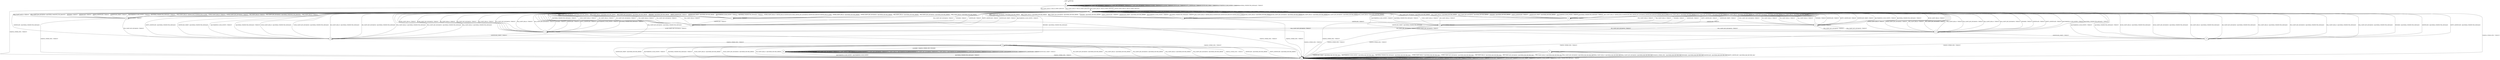 digraph g {
	graph [name=g];
	s0	[label=s0,
		shape=circle];
	s0 -> s0	[key=0,
		label="ECDH_CLIENT_KEY_EXCHANGE / TIMEOUT"];
	s0 -> s0	[key=1,
		label="DH_CLIENT_KEY_EXCHANGE / TIMEOUT"];
	s0 -> s0	[key=2,
		label="PSK_CLIENT_KEY_EXCHANGE / TIMEOUT"];
	s0 -> s0	[key=3,
		label="RSA_CLIENT_KEY_EXCHANGE / TIMEOUT"];
	s0 -> s0	[key=4,
		label="FINISHED / TIMEOUT"];
	s0 -> s0	[key=5,
		label="APPLICATION / TIMEOUT"];
	s0 -> s0	[key=6,
		label="CERTIFICATE / TIMEOUT"];
	s0 -> s0	[key=7,
		label="EMPTY_CERTIFICATE / TIMEOUT"];
	s0 -> s0	[key=8,
		label="CERTIFICATE_VERIFY / TIMEOUT"];
	s0 -> s0	[key=9,
		label="Alert(WARNING,CLOSE_NOTIFY) / TIMEOUT"];
	s0 -> s0	[key=10,
		label="Alert(FATAL,UNEXPECTED_MESSAGE) / TIMEOUT"];
	s1	[label=s1,
		shape=circle];
	s0 -> s1	[key=0,
		label="ECDH_CLIENT_HELLO / HELLO_VERIFY_REQUEST"];
	s0 -> s1	[key=1,
		label="DH_CLIENT_HELLO / HELLO_VERIFY_REQUEST"];
	s0 -> s1	[key=2,
		label="PSK_CLIENT_HELLO / HELLO_VERIFY_REQUEST"];
	s0 -> s1	[key=3,
		label="RSA_CLIENT_HELLO / HELLO_VERIFY_REQUEST"];
	s3	[label=s3,
		shape=circle];
	s0 -> s3	[key=0,
		label="CHANGE_CIPHER_SPEC / TIMEOUT"];
	s1 -> s1	[key=0,
		label="ECDH_CLIENT_KEY_EXCHANGE / TIMEOUT"];
	s1 -> s1	[key=1,
		label="DH_CLIENT_KEY_EXCHANGE / TIMEOUT"];
	s1 -> s1	[key=2,
		label="PSK_CLIENT_KEY_EXCHANGE / TIMEOUT"];
	s1 -> s1	[key=3,
		label="RSA_CLIENT_KEY_EXCHANGE / TIMEOUT"];
	s1 -> s1	[key=4,
		label="FINISHED / TIMEOUT"];
	s1 -> s1	[key=5,
		label="APPLICATION / TIMEOUT"];
	s1 -> s1	[key=6,
		label="CERTIFICATE / TIMEOUT"];
	s1 -> s1	[key=7,
		label="EMPTY_CERTIFICATE / TIMEOUT"];
	s1 -> s1	[key=8,
		label="CERTIFICATE_VERIFY / TIMEOUT"];
	s1 -> s1	[key=9,
		label="Alert(WARNING,CLOSE_NOTIFY) / TIMEOUT"];
	s1 -> s1	[key=10,
		label="Alert(FATAL,UNEXPECTED_MESSAGE) / TIMEOUT"];
	s2	[label=s2,
		shape=circle];
	s1 -> s2	[key=0,
		label="RSA_CLIENT_HELLO / SERVER_HELLO,CERTIFICATE,CERTIFICATE_REQUEST,SERVER_HELLO_DONE"];
	s1 -> s3	[key=0,
		label="CHANGE_CIPHER_SPEC / TIMEOUT"];
	s4	[label=s4,
		shape=circle];
	s1 -> s4	[key=0,
		label="PSK_CLIENT_HELLO / SERVER_HELLO,SERVER_HELLO_DONE"];
	s7	[label=s7,
		shape=circle];
	s1 -> s7	[key=0,
		label="ECDH_CLIENT_HELLO / SERVER_HELLO,CERTIFICATE,ECDHE_SERVER_KEY_EXCHANGE,CERTIFICATE_REQUEST,SERVER_HELLO_DONE"];
	s11	[label=s11,
		shape=circle];
	s1 -> s11	[key=0,
		label="DH_CLIENT_HELLO / SERVER_HELLO,CERTIFICATE,DHE_SERVER_KEY_EXCHANGE,CERTIFICATE_REQUEST,SERVER_HELLO_DONE"];
	s2 -> s1	[key=0,
		label="ECDH_CLIENT_HELLO / Alert(FATAL,DECODE_ERROR)"];
	s2 -> s1	[key=1,
		label="ECDH_CLIENT_KEY_EXCHANGE / Alert(FATAL,DECODE_ERROR)"];
	s2 -> s1	[key=2,
		label="DH_CLIENT_HELLO / Alert(FATAL,DECODE_ERROR)"];
	s2 -> s1	[key=3,
		label="DH_CLIENT_KEY_EXCHANGE / Alert(FATAL,DECODE_ERROR)"];
	s2 -> s1	[key=4,
		label="PSK_CLIENT_HELLO / Alert(FATAL,DECODE_ERROR)"];
	s2 -> s1	[key=5,
		label="PSK_CLIENT_KEY_EXCHANGE / Alert(FATAL,DECODE_ERROR)"];
	s2 -> s1	[key=6,
		label="RSA_CLIENT_HELLO / Alert(FATAL,DECODE_ERROR)"];
	s2 -> s1	[key=7,
		label="RSA_CLIENT_KEY_EXCHANGE / Alert(FATAL,DECODE_ERROR)"];
	s2 -> s1	[key=8,
		label="FINISHED / Alert(FATAL,DECODE_ERROR)"];
	s2 -> s1	[key=9,
		label="EMPTY_CERTIFICATE / TIMEOUT"];
	s2 -> s1	[key=10,
		label="CERTIFICATE_VERIFY / Alert(FATAL,DECODE_ERROR)"];
	s2 -> s1	[key=11,
		label="Alert(WARNING,CLOSE_NOTIFY) / TIMEOUT"];
	s2 -> s1	[key=12,
		label="Alert(FATAL,UNEXPECTED_MESSAGE) / TIMEOUT"];
	s2 -> s2	[key=0,
		label="APPLICATION / TIMEOUT"];
	s2 -> s3	[key=0,
		label="CHANGE_CIPHER_SPEC / TIMEOUT"];
	s6	[label=s6,
		shape=circle];
	s2 -> s6	[key=0,
		label="CERTIFICATE / TIMEOUT"];
	s3 -> s3	[key=0,
		label="ECDH_CLIENT_HELLO / TIMEOUT"];
	s3 -> s3	[key=1,
		label="ECDH_CLIENT_KEY_EXCHANGE / TIMEOUT"];
	s3 -> s3	[key=2,
		label="DH_CLIENT_HELLO / TIMEOUT"];
	s3 -> s3	[key=3,
		label="DH_CLIENT_KEY_EXCHANGE / TIMEOUT"];
	s3 -> s3	[key=4,
		label="PSK_CLIENT_HELLO / TIMEOUT"];
	s3 -> s3	[key=5,
		label="PSK_CLIENT_KEY_EXCHANGE / TIMEOUT"];
	s3 -> s3	[key=6,
		label="RSA_CLIENT_HELLO / TIMEOUT"];
	s3 -> s3	[key=7,
		label="RSA_CLIENT_KEY_EXCHANGE / TIMEOUT"];
	s3 -> s3	[key=8,
		label="CHANGE_CIPHER_SPEC / TIMEOUT"];
	s3 -> s3	[key=9,
		label="FINISHED / TIMEOUT"];
	s3 -> s3	[key=10,
		label="APPLICATION / TIMEOUT"];
	s3 -> s3	[key=11,
		label="CERTIFICATE / TIMEOUT"];
	s3 -> s3	[key=12,
		label="EMPTY_CERTIFICATE / TIMEOUT"];
	s3 -> s3	[key=13,
		label="CERTIFICATE_VERIFY / TIMEOUT"];
	s3 -> s3	[key=14,
		label="Alert(WARNING,CLOSE_NOTIFY) / TIMEOUT"];
	s3 -> s3	[key=15,
		label="Alert(FATAL,UNEXPECTED_MESSAGE) / TIMEOUT"];
	s4 -> s1	[key=0,
		label="ECDH_CLIENT_HELLO / TIMEOUT"];
	s4 -> s1	[key=1,
		label="ECDH_CLIENT_KEY_EXCHANGE / TIMEOUT"];
	s4 -> s1	[key=2,
		label="DH_CLIENT_HELLO / TIMEOUT"];
	s4 -> s1	[key=3,
		label="DH_CLIENT_KEY_EXCHANGE / Alert(FATAL,UNKNOWN_PSK_IDENTITY)"];
	s4 -> s1	[key=4,
		label="PSK_CLIENT_HELLO / TIMEOUT"];
	s4 -> s1	[key=5,
		label="RSA_CLIENT_HELLO / TIMEOUT"];
	s4 -> s1	[key=6,
		label="RSA_CLIENT_KEY_EXCHANGE / Alert(FATAL,UNKNOWN_PSK_IDENTITY)"];
	s4 -> s1	[key=7,
		label="FINISHED / TIMEOUT"];
	s4 -> s1	[key=8,
		label="CERTIFICATE / TIMEOUT"];
	s4 -> s1	[key=9,
		label="EMPTY_CERTIFICATE / TIMEOUT"];
	s4 -> s1	[key=10,
		label="CERTIFICATE_VERIFY / TIMEOUT"];
	s4 -> s1	[key=11,
		label="Alert(WARNING,CLOSE_NOTIFY) / TIMEOUT"];
	s4 -> s1	[key=12,
		label="Alert(FATAL,UNEXPECTED_MESSAGE) / TIMEOUT"];
	s4 -> s3	[key=0,
		label="CHANGE_CIPHER_SPEC / TIMEOUT"];
	s4 -> s4	[key=0,
		label="APPLICATION / TIMEOUT"];
	s5	[label=s5,
		shape=circle];
	s4 -> s5	[key=0,
		label="PSK_CLIENT_KEY_EXCHANGE / TIMEOUT"];
	s5 -> s1	[key=0,
		label="ECDH_CLIENT_HELLO / Alert(FATAL,UNEXPECTED_MESSAGE)"];
	s5 -> s1	[key=1,
		label="ECDH_CLIENT_KEY_EXCHANGE / Alert(FATAL,UNEXPECTED_MESSAGE)"];
	s5 -> s1	[key=2,
		label="DH_CLIENT_HELLO / Alert(FATAL,UNEXPECTED_MESSAGE)"];
	s5 -> s1	[key=3,
		label="DH_CLIENT_KEY_EXCHANGE / Alert(FATAL,UNEXPECTED_MESSAGE)"];
	s5 -> s1	[key=4,
		label="PSK_CLIENT_HELLO / Alert(FATAL,UNEXPECTED_MESSAGE)"];
	s5 -> s1	[key=5,
		label="PSK_CLIENT_KEY_EXCHANGE / Alert(FATAL,UNEXPECTED_MESSAGE)"];
	s5 -> s1	[key=6,
		label="RSA_CLIENT_HELLO / Alert(FATAL,UNEXPECTED_MESSAGE)"];
	s5 -> s1	[key=7,
		label="RSA_CLIENT_KEY_EXCHANGE / Alert(FATAL,UNEXPECTED_MESSAGE)"];
	s5 -> s1	[key=8,
		label="FINISHED / Alert(FATAL,UNEXPECTED_MESSAGE)"];
	s5 -> s1	[key=9,
		label="CERTIFICATE / Alert(FATAL,UNEXPECTED_MESSAGE)"];
	s5 -> s1	[key=10,
		label="EMPTY_CERTIFICATE / Alert(FATAL,UNEXPECTED_MESSAGE)"];
	s5 -> s1	[key=11,
		label="CERTIFICATE_VERIFY / Alert(FATAL,UNEXPECTED_MESSAGE)"];
	s5 -> s1	[key=12,
		label="Alert(WARNING,CLOSE_NOTIFY) / TIMEOUT"];
	s5 -> s1	[key=13,
		label="Alert(FATAL,UNEXPECTED_MESSAGE) / TIMEOUT"];
	s5 -> s5	[key=0,
		label="APPLICATION / TIMEOUT"];
	s9	[label=s9,
		shape=circle];
	s5 -> s9	[key=0,
		label="CHANGE_CIPHER_SPEC / TIMEOUT"];
	s6 -> s1	[key=0,
		label="ECDH_CLIENT_HELLO / TIMEOUT"];
	s6 -> s1	[key=1,
		label="DH_CLIENT_HELLO / TIMEOUT"];
	s6 -> s1	[key=2,
		label="PSK_CLIENT_HELLO / TIMEOUT"];
	s6 -> s1	[key=3,
		label="RSA_CLIENT_HELLO / TIMEOUT"];
	s6 -> s1	[key=4,
		label="FINISHED / TIMEOUT"];
	s6 -> s1	[key=5,
		label="CERTIFICATE / TIMEOUT"];
	s6 -> s1	[key=6,
		label="EMPTY_CERTIFICATE / TIMEOUT"];
	s6 -> s1	[key=7,
		label="CERTIFICATE_VERIFY / TIMEOUT"];
	s6 -> s1	[key=8,
		label="Alert(WARNING,CLOSE_NOTIFY) / TIMEOUT"];
	s6 -> s1	[key=9,
		label="Alert(FATAL,UNEXPECTED_MESSAGE) / TIMEOUT"];
	s6 -> s3	[key=0,
		label="CHANGE_CIPHER_SPEC / TIMEOUT"];
	s6 -> s6	[key=0,
		label="APPLICATION / TIMEOUT"];
	s13	[label=s13,
		shape=circle];
	s6 -> s13	[key=0,
		label="RSA_CLIENT_KEY_EXCHANGE / TIMEOUT"];
	s14	[label=s14,
		shape=circle];
	s6 -> s14	[key=0,
		label="ECDH_CLIENT_KEY_EXCHANGE / TIMEOUT"];
	s6 -> s14	[key=1,
		label="DH_CLIENT_KEY_EXCHANGE / TIMEOUT"];
	s6 -> s14	[key=2,
		label="PSK_CLIENT_KEY_EXCHANGE / TIMEOUT"];
	s7 -> s1	[key=0,
		label="ECDH_CLIENT_HELLO / Alert(FATAL,DECODE_ERROR)"];
	s7 -> s1	[key=1,
		label="ECDH_CLIENT_KEY_EXCHANGE / Alert(FATAL,DECODE_ERROR)"];
	s7 -> s1	[key=2,
		label="DH_CLIENT_HELLO / Alert(FATAL,DECODE_ERROR)"];
	s7 -> s1	[key=3,
		label="DH_CLIENT_KEY_EXCHANGE / Alert(FATAL,DECODE_ERROR)"];
	s7 -> s1	[key=4,
		label="PSK_CLIENT_HELLO / Alert(FATAL,DECODE_ERROR)"];
	s7 -> s1	[key=5,
		label="PSK_CLIENT_KEY_EXCHANGE / Alert(FATAL,DECODE_ERROR)"];
	s7 -> s1	[key=6,
		label="RSA_CLIENT_HELLO / Alert(FATAL,DECODE_ERROR)"];
	s7 -> s1	[key=7,
		label="RSA_CLIENT_KEY_EXCHANGE / Alert(FATAL,DECODE_ERROR)"];
	s7 -> s1	[key=8,
		label="FINISHED / Alert(FATAL,DECODE_ERROR)"];
	s7 -> s1	[key=9,
		label="EMPTY_CERTIFICATE / TIMEOUT"];
	s7 -> s1	[key=10,
		label="CERTIFICATE_VERIFY / Alert(FATAL,DECODE_ERROR)"];
	s7 -> s1	[key=11,
		label="Alert(WARNING,CLOSE_NOTIFY) / TIMEOUT"];
	s7 -> s1	[key=12,
		label="Alert(FATAL,UNEXPECTED_MESSAGE) / TIMEOUT"];
	s7 -> s3	[key=0,
		label="CHANGE_CIPHER_SPEC / TIMEOUT"];
	s7 -> s7	[key=0,
		label="APPLICATION / TIMEOUT"];
	s8	[label=s8,
		shape=circle];
	s7 -> s8	[key=0,
		label="CERTIFICATE / TIMEOUT"];
	s8 -> s1	[key=0,
		label="ECDH_CLIENT_HELLO / TIMEOUT"];
	s8 -> s1	[key=1,
		label="DH_CLIENT_HELLO / TIMEOUT"];
	s8 -> s1	[key=2,
		label="DH_CLIENT_KEY_EXCHANGE / TIMEOUT"];
	s8 -> s1	[key=3,
		label="PSK_CLIENT_HELLO / TIMEOUT"];
	s8 -> s1	[key=4,
		label="PSK_CLIENT_KEY_EXCHANGE / TIMEOUT"];
	s8 -> s1	[key=5,
		label="RSA_CLIENT_HELLO / TIMEOUT"];
	s8 -> s1	[key=6,
		label="RSA_CLIENT_KEY_EXCHANGE / TIMEOUT"];
	s8 -> s1	[key=7,
		label="FINISHED / TIMEOUT"];
	s8 -> s1	[key=8,
		label="CERTIFICATE / TIMEOUT"];
	s8 -> s1	[key=9,
		label="EMPTY_CERTIFICATE / TIMEOUT"];
	s8 -> s1	[key=10,
		label="CERTIFICATE_VERIFY / TIMEOUT"];
	s8 -> s1	[key=11,
		label="Alert(WARNING,CLOSE_NOTIFY) / TIMEOUT"];
	s8 -> s1	[key=12,
		label="Alert(FATAL,UNEXPECTED_MESSAGE) / TIMEOUT"];
	s8 -> s3	[key=0,
		label="CHANGE_CIPHER_SPEC / TIMEOUT"];
	s8 -> s8	[key=0,
		label="APPLICATION / TIMEOUT"];
	s8 -> s13	[key=0,
		label="ECDH_CLIENT_KEY_EXCHANGE / TIMEOUT"];
	s9 -> s3	[key=0,
		label="ECDH_CLIENT_HELLO / Alert(FATAL,DECODE_ERROR)"];
	s9 -> s3	[key=1,
		label="ECDH_CLIENT_KEY_EXCHANGE / Alert(FATAL,DECODE_ERROR)"];
	s9 -> s3	[key=2,
		label="DH_CLIENT_HELLO / Alert(FATAL,DECODE_ERROR)"];
	s9 -> s3	[key=3,
		label="DH_CLIENT_KEY_EXCHANGE / Alert(FATAL,DECODE_ERROR)"];
	s9 -> s3	[key=4,
		label="PSK_CLIENT_HELLO / Alert(FATAL,DECODE_ERROR)"];
	s9 -> s3	[key=5,
		label="PSK_CLIENT_KEY_EXCHANGE / Alert(FATAL,DECODE_ERROR)"];
	s9 -> s3	[key=6,
		label="RSA_CLIENT_HELLO / Alert(FATAL,DECODE_ERROR)"];
	s9 -> s3	[key=7,
		label="RSA_CLIENT_KEY_EXCHANGE / Alert(FATAL,DECODE_ERROR)"];
	s9 -> s3	[key=8,
		label="CHANGE_CIPHER_SPEC / TIMEOUT"];
	s9 -> s3	[key=9,
		label="CERTIFICATE / Alert(FATAL,DECODE_ERROR)"];
	s9 -> s3	[key=10,
		label="EMPTY_CERTIFICATE / Alert(FATAL,DECODE_ERROR)"];
	s9 -> s3	[key=11,
		label="CERTIFICATE_VERIFY / Alert(FATAL,DECODE_ERROR)"];
	s9 -> s3	[key=12,
		label="Alert(WARNING,CLOSE_NOTIFY) / TIMEOUT"];
	s9 -> s3	[key=13,
		label="Alert(FATAL,UNEXPECTED_MESSAGE) / TIMEOUT"];
	s9 -> s9	[key=0,
		label="APPLICATION / TIMEOUT"];
	s10	[label=s10,
		shape=circle];
	s9 -> s10	[key=0,
		label="FINISHED / CHANGE_CIPHER_SPEC,FINISHED"];
	s10 -> s3	[key=0,
		label="CHANGE_CIPHER_SPEC / TIMEOUT"];
	s10 -> s3	[key=1,
		label="Alert(WARNING,CLOSE_NOTIFY) / Alert(WARNING,CLOSE_NOTIFY)"];
	s10 -> s3	[key=2,
		label="Alert(FATAL,UNEXPECTED_MESSAGE) / TIMEOUT"];
	s10 -> s10	[key=0,
		label="ECDH_CLIENT_HELLO / Alert(WARNING,NO_RENEGOTIATION)"];
	s10 -> s10	[key=1,
		label="ECDH_CLIENT_KEY_EXCHANGE / TIMEOUT"];
	s10 -> s10	[key=2,
		label="DH_CLIENT_HELLO / Alert(WARNING,NO_RENEGOTIATION)"];
	s10 -> s10	[key=3,
		label="DH_CLIENT_KEY_EXCHANGE / TIMEOUT"];
	s10 -> s10	[key=4,
		label="PSK_CLIENT_HELLO / Alert(WARNING,NO_RENEGOTIATION)"];
	s10 -> s10	[key=5,
		label="PSK_CLIENT_KEY_EXCHANGE / TIMEOUT"];
	s10 -> s10	[key=6,
		label="RSA_CLIENT_HELLO / Alert(WARNING,NO_RENEGOTIATION)"];
	s10 -> s10	[key=7,
		label="RSA_CLIENT_KEY_EXCHANGE / TIMEOUT"];
	s10 -> s10	[key=8,
		label="FINISHED / TIMEOUT"];
	s10 -> s10	[key=9,
		label="APPLICATION / APPLICATION"];
	s10 -> s10	[key=10,
		label="CERTIFICATE / TIMEOUT"];
	s10 -> s10	[key=11,
		label="EMPTY_CERTIFICATE / TIMEOUT"];
	s10 -> s10	[key=12,
		label="CERTIFICATE_VERIFY / TIMEOUT"];
	s11 -> s1	[key=0,
		label="ECDH_CLIENT_HELLO / Alert(FATAL,DECODE_ERROR)"];
	s11 -> s1	[key=1,
		label="ECDH_CLIENT_KEY_EXCHANGE / Alert(FATAL,DECODE_ERROR)"];
	s11 -> s1	[key=2,
		label="DH_CLIENT_HELLO / Alert(FATAL,DECODE_ERROR)"];
	s11 -> s1	[key=3,
		label="DH_CLIENT_KEY_EXCHANGE / Alert(FATAL,DECODE_ERROR)"];
	s11 -> s1	[key=4,
		label="PSK_CLIENT_HELLO / Alert(FATAL,DECODE_ERROR)"];
	s11 -> s1	[key=5,
		label="PSK_CLIENT_KEY_EXCHANGE / Alert(FATAL,DECODE_ERROR)"];
	s11 -> s1	[key=6,
		label="RSA_CLIENT_HELLO / Alert(FATAL,DECODE_ERROR)"];
	s11 -> s1	[key=7,
		label="RSA_CLIENT_KEY_EXCHANGE / Alert(FATAL,DECODE_ERROR)"];
	s11 -> s1	[key=8,
		label="FINISHED / Alert(FATAL,DECODE_ERROR)"];
	s11 -> s1	[key=9,
		label="EMPTY_CERTIFICATE / TIMEOUT"];
	s11 -> s1	[key=10,
		label="CERTIFICATE_VERIFY / Alert(FATAL,DECODE_ERROR)"];
	s11 -> s1	[key=11,
		label="Alert(WARNING,CLOSE_NOTIFY) / TIMEOUT"];
	s11 -> s1	[key=12,
		label="Alert(FATAL,UNEXPECTED_MESSAGE) / TIMEOUT"];
	s11 -> s3	[key=0,
		label="CHANGE_CIPHER_SPEC / TIMEOUT"];
	s11 -> s11	[key=0,
		label="APPLICATION / TIMEOUT"];
	s12	[label=s12,
		shape=circle];
	s11 -> s12	[key=0,
		label="CERTIFICATE / TIMEOUT"];
	s12 -> s1	[key=0,
		label="ECDH_CLIENT_HELLO / TIMEOUT"];
	s12 -> s1	[key=1,
		label="ECDH_CLIENT_KEY_EXCHANGE / TIMEOUT"];
	s12 -> s1	[key=2,
		label="DH_CLIENT_HELLO / TIMEOUT"];
	s12 -> s1	[key=3,
		label="PSK_CLIENT_HELLO / TIMEOUT"];
	s12 -> s1	[key=4,
		label="RSA_CLIENT_HELLO / TIMEOUT"];
	s12 -> s1	[key=5,
		label="FINISHED / TIMEOUT"];
	s12 -> s1	[key=6,
		label="CERTIFICATE / TIMEOUT"];
	s12 -> s1	[key=7,
		label="EMPTY_CERTIFICATE / TIMEOUT"];
	s12 -> s1	[key=8,
		label="CERTIFICATE_VERIFY / TIMEOUT"];
	s12 -> s1	[key=9,
		label="Alert(WARNING,CLOSE_NOTIFY) / TIMEOUT"];
	s12 -> s1	[key=10,
		label="Alert(FATAL,UNEXPECTED_MESSAGE) / TIMEOUT"];
	s12 -> s3	[key=0,
		label="CHANGE_CIPHER_SPEC / TIMEOUT"];
	s12 -> s12	[key=0,
		label="APPLICATION / TIMEOUT"];
	s12 -> s13	[key=0,
		label="DH_CLIENT_KEY_EXCHANGE / TIMEOUT"];
	s12 -> s14	[key=0,
		label="PSK_CLIENT_KEY_EXCHANGE / TIMEOUT"];
	s12 -> s14	[key=1,
		label="RSA_CLIENT_KEY_EXCHANGE / TIMEOUT"];
	s13 -> s1	[key=0,
		label="ECDH_CLIENT_HELLO / TIMEOUT"];
	s13 -> s1	[key=1,
		label="ECDH_CLIENT_KEY_EXCHANGE / TIMEOUT"];
	s13 -> s1	[key=2,
		label="DH_CLIENT_HELLO / TIMEOUT"];
	s13 -> s1	[key=3,
		label="DH_CLIENT_KEY_EXCHANGE / TIMEOUT"];
	s13 -> s1	[key=4,
		label="PSK_CLIENT_HELLO / TIMEOUT"];
	s13 -> s1	[key=5,
		label="PSK_CLIENT_KEY_EXCHANGE / TIMEOUT"];
	s13 -> s1	[key=6,
		label="RSA_CLIENT_HELLO / TIMEOUT"];
	s13 -> s1	[key=7,
		label="RSA_CLIENT_KEY_EXCHANGE / TIMEOUT"];
	s13 -> s1	[key=8,
		label="FINISHED / TIMEOUT"];
	s13 -> s1	[key=9,
		label="CERTIFICATE / TIMEOUT"];
	s13 -> s1	[key=10,
		label="EMPTY_CERTIFICATE / TIMEOUT"];
	s13 -> s1	[key=11,
		label="Alert(WARNING,CLOSE_NOTIFY) / TIMEOUT"];
	s13 -> s1	[key=12,
		label="Alert(FATAL,UNEXPECTED_MESSAGE) / TIMEOUT"];
	s13 -> s3	[key=0,
		label="CHANGE_CIPHER_SPEC / TIMEOUT"];
	s13 -> s5	[key=0,
		label="CERTIFICATE_VERIFY / TIMEOUT"];
	s13 -> s13	[key=0,
		label="APPLICATION / TIMEOUT"];
	s14 -> s1	[key=0,
		label="ECDH_CLIENT_HELLO / TIMEOUT"];
	s14 -> s1	[key=1,
		label="ECDH_CLIENT_KEY_EXCHANGE / TIMEOUT"];
	s14 -> s1	[key=2,
		label="DH_CLIENT_HELLO / TIMEOUT"];
	s14 -> s1	[key=3,
		label="DH_CLIENT_KEY_EXCHANGE / TIMEOUT"];
	s14 -> s1	[key=4,
		label="PSK_CLIENT_HELLO / TIMEOUT"];
	s14 -> s1	[key=5,
		label="PSK_CLIENT_KEY_EXCHANGE / TIMEOUT"];
	s14 -> s1	[key=6,
		label="RSA_CLIENT_HELLO / TIMEOUT"];
	s14 -> s1	[key=7,
		label="RSA_CLIENT_KEY_EXCHANGE / TIMEOUT"];
	s14 -> s1	[key=8,
		label="FINISHED / TIMEOUT"];
	s14 -> s1	[key=9,
		label="CERTIFICATE / TIMEOUT"];
	s14 -> s1	[key=10,
		label="EMPTY_CERTIFICATE / TIMEOUT"];
	s14 -> s1	[key=11,
		label="Alert(WARNING,CLOSE_NOTIFY) / TIMEOUT"];
	s14 -> s1	[key=12,
		label="Alert(FATAL,UNEXPECTED_MESSAGE) / TIMEOUT"];
	s14 -> s3	[key=0,
		label="CHANGE_CIPHER_SPEC / TIMEOUT"];
	s14 -> s14	[key=0,
		label="APPLICATION / TIMEOUT"];
	s15	[label=s15,
		shape=circle];
	s14 -> s15	[key=0,
		label="CERTIFICATE_VERIFY / TIMEOUT"];
	s15 -> s1	[key=0,
		label="ECDH_CLIENT_HELLO / Alert(FATAL,UNEXPECTED_MESSAGE)"];
	s15 -> s1	[key=1,
		label="ECDH_CLIENT_KEY_EXCHANGE / Alert(FATAL,UNEXPECTED_MESSAGE)"];
	s15 -> s1	[key=2,
		label="DH_CLIENT_HELLO / Alert(FATAL,UNEXPECTED_MESSAGE)"];
	s15 -> s1	[key=3,
		label="DH_CLIENT_KEY_EXCHANGE / Alert(FATAL,UNEXPECTED_MESSAGE)"];
	s15 -> s1	[key=4,
		label="PSK_CLIENT_HELLO / Alert(FATAL,UNEXPECTED_MESSAGE)"];
	s15 -> s1	[key=5,
		label="PSK_CLIENT_KEY_EXCHANGE / Alert(FATAL,UNEXPECTED_MESSAGE)"];
	s15 -> s1	[key=6,
		label="RSA_CLIENT_HELLO / Alert(FATAL,UNEXPECTED_MESSAGE)"];
	s15 -> s1	[key=7,
		label="RSA_CLIENT_KEY_EXCHANGE / Alert(FATAL,UNEXPECTED_MESSAGE)"];
	s15 -> s1	[key=8,
		label="FINISHED / Alert(FATAL,UNEXPECTED_MESSAGE)"];
	s15 -> s1	[key=9,
		label="CERTIFICATE / Alert(FATAL,UNEXPECTED_MESSAGE)"];
	s15 -> s1	[key=10,
		label="EMPTY_CERTIFICATE / Alert(FATAL,UNEXPECTED_MESSAGE)"];
	s15 -> s1	[key=11,
		label="CERTIFICATE_VERIFY / Alert(FATAL,UNEXPECTED_MESSAGE)"];
	s15 -> s1	[key=12,
		label="Alert(WARNING,CLOSE_NOTIFY) / TIMEOUT"];
	s15 -> s1	[key=13,
		label="Alert(FATAL,UNEXPECTED_MESSAGE) / TIMEOUT"];
	s15 -> s15	[key=0,
		label="APPLICATION / TIMEOUT"];
	s16	[label=s16,
		shape=circle];
	s15 -> s16	[key=0,
		label="CHANGE_CIPHER_SPEC / TIMEOUT"];
	s16 -> s3	[key=0,
		label="ECDH_CLIENT_HELLO / Alert(FATAL,BAD_RECORD_MAC)"];
	s16 -> s3	[key=1,
		label="ECDH_CLIENT_KEY_EXCHANGE / Alert(FATAL,BAD_RECORD_MAC)"];
	s16 -> s3	[key=2,
		label="DH_CLIENT_HELLO / Alert(FATAL,BAD_RECORD_MAC)"];
	s16 -> s3	[key=3,
		label="DH_CLIENT_KEY_EXCHANGE / Alert(FATAL,BAD_RECORD_MAC)"];
	s16 -> s3	[key=4,
		label="PSK_CLIENT_HELLO / Alert(FATAL,BAD_RECORD_MAC)"];
	s16 -> s3	[key=5,
		label="PSK_CLIENT_KEY_EXCHANGE / Alert(FATAL,BAD_RECORD_MAC)"];
	s16 -> s3	[key=6,
		label="RSA_CLIENT_HELLO / Alert(FATAL,BAD_RECORD_MAC)"];
	s16 -> s3	[key=7,
		label="RSA_CLIENT_KEY_EXCHANGE / Alert(FATAL,BAD_RECORD_MAC)"];
	s16 -> s3	[key=8,
		label="CHANGE_CIPHER_SPEC / Alert(FATAL,BAD_RECORD_MAC)"];
	s16 -> s3	[key=9,
		label="FINISHED / Alert(FATAL,BAD_RECORD_MAC)"];
	s16 -> s3	[key=10,
		label="CERTIFICATE / Alert(FATAL,BAD_RECORD_MAC)"];
	s16 -> s3	[key=11,
		label="EMPTY_CERTIFICATE / Alert(FATAL,BAD_RECORD_MAC)"];
	s16 -> s3	[key=12,
		label="CERTIFICATE_VERIFY / Alert(FATAL,BAD_RECORD_MAC)"];
	s16 -> s3	[key=13,
		label="Alert(WARNING,CLOSE_NOTIFY) / Alert(FATAL,BAD_RECORD_MAC)"];
	s16 -> s3	[key=14,
		label="Alert(FATAL,UNEXPECTED_MESSAGE) / Alert(FATAL,BAD_RECORD_MAC)"];
	s16 -> s16	[key=0,
		label="APPLICATION / TIMEOUT"];
	__start0	[height=0,
		shape=none,
		width=0];
	__start0 -> s0	[key=0];
	__start0 -> __start0	[key=0,
		label="Self loop"];
}
